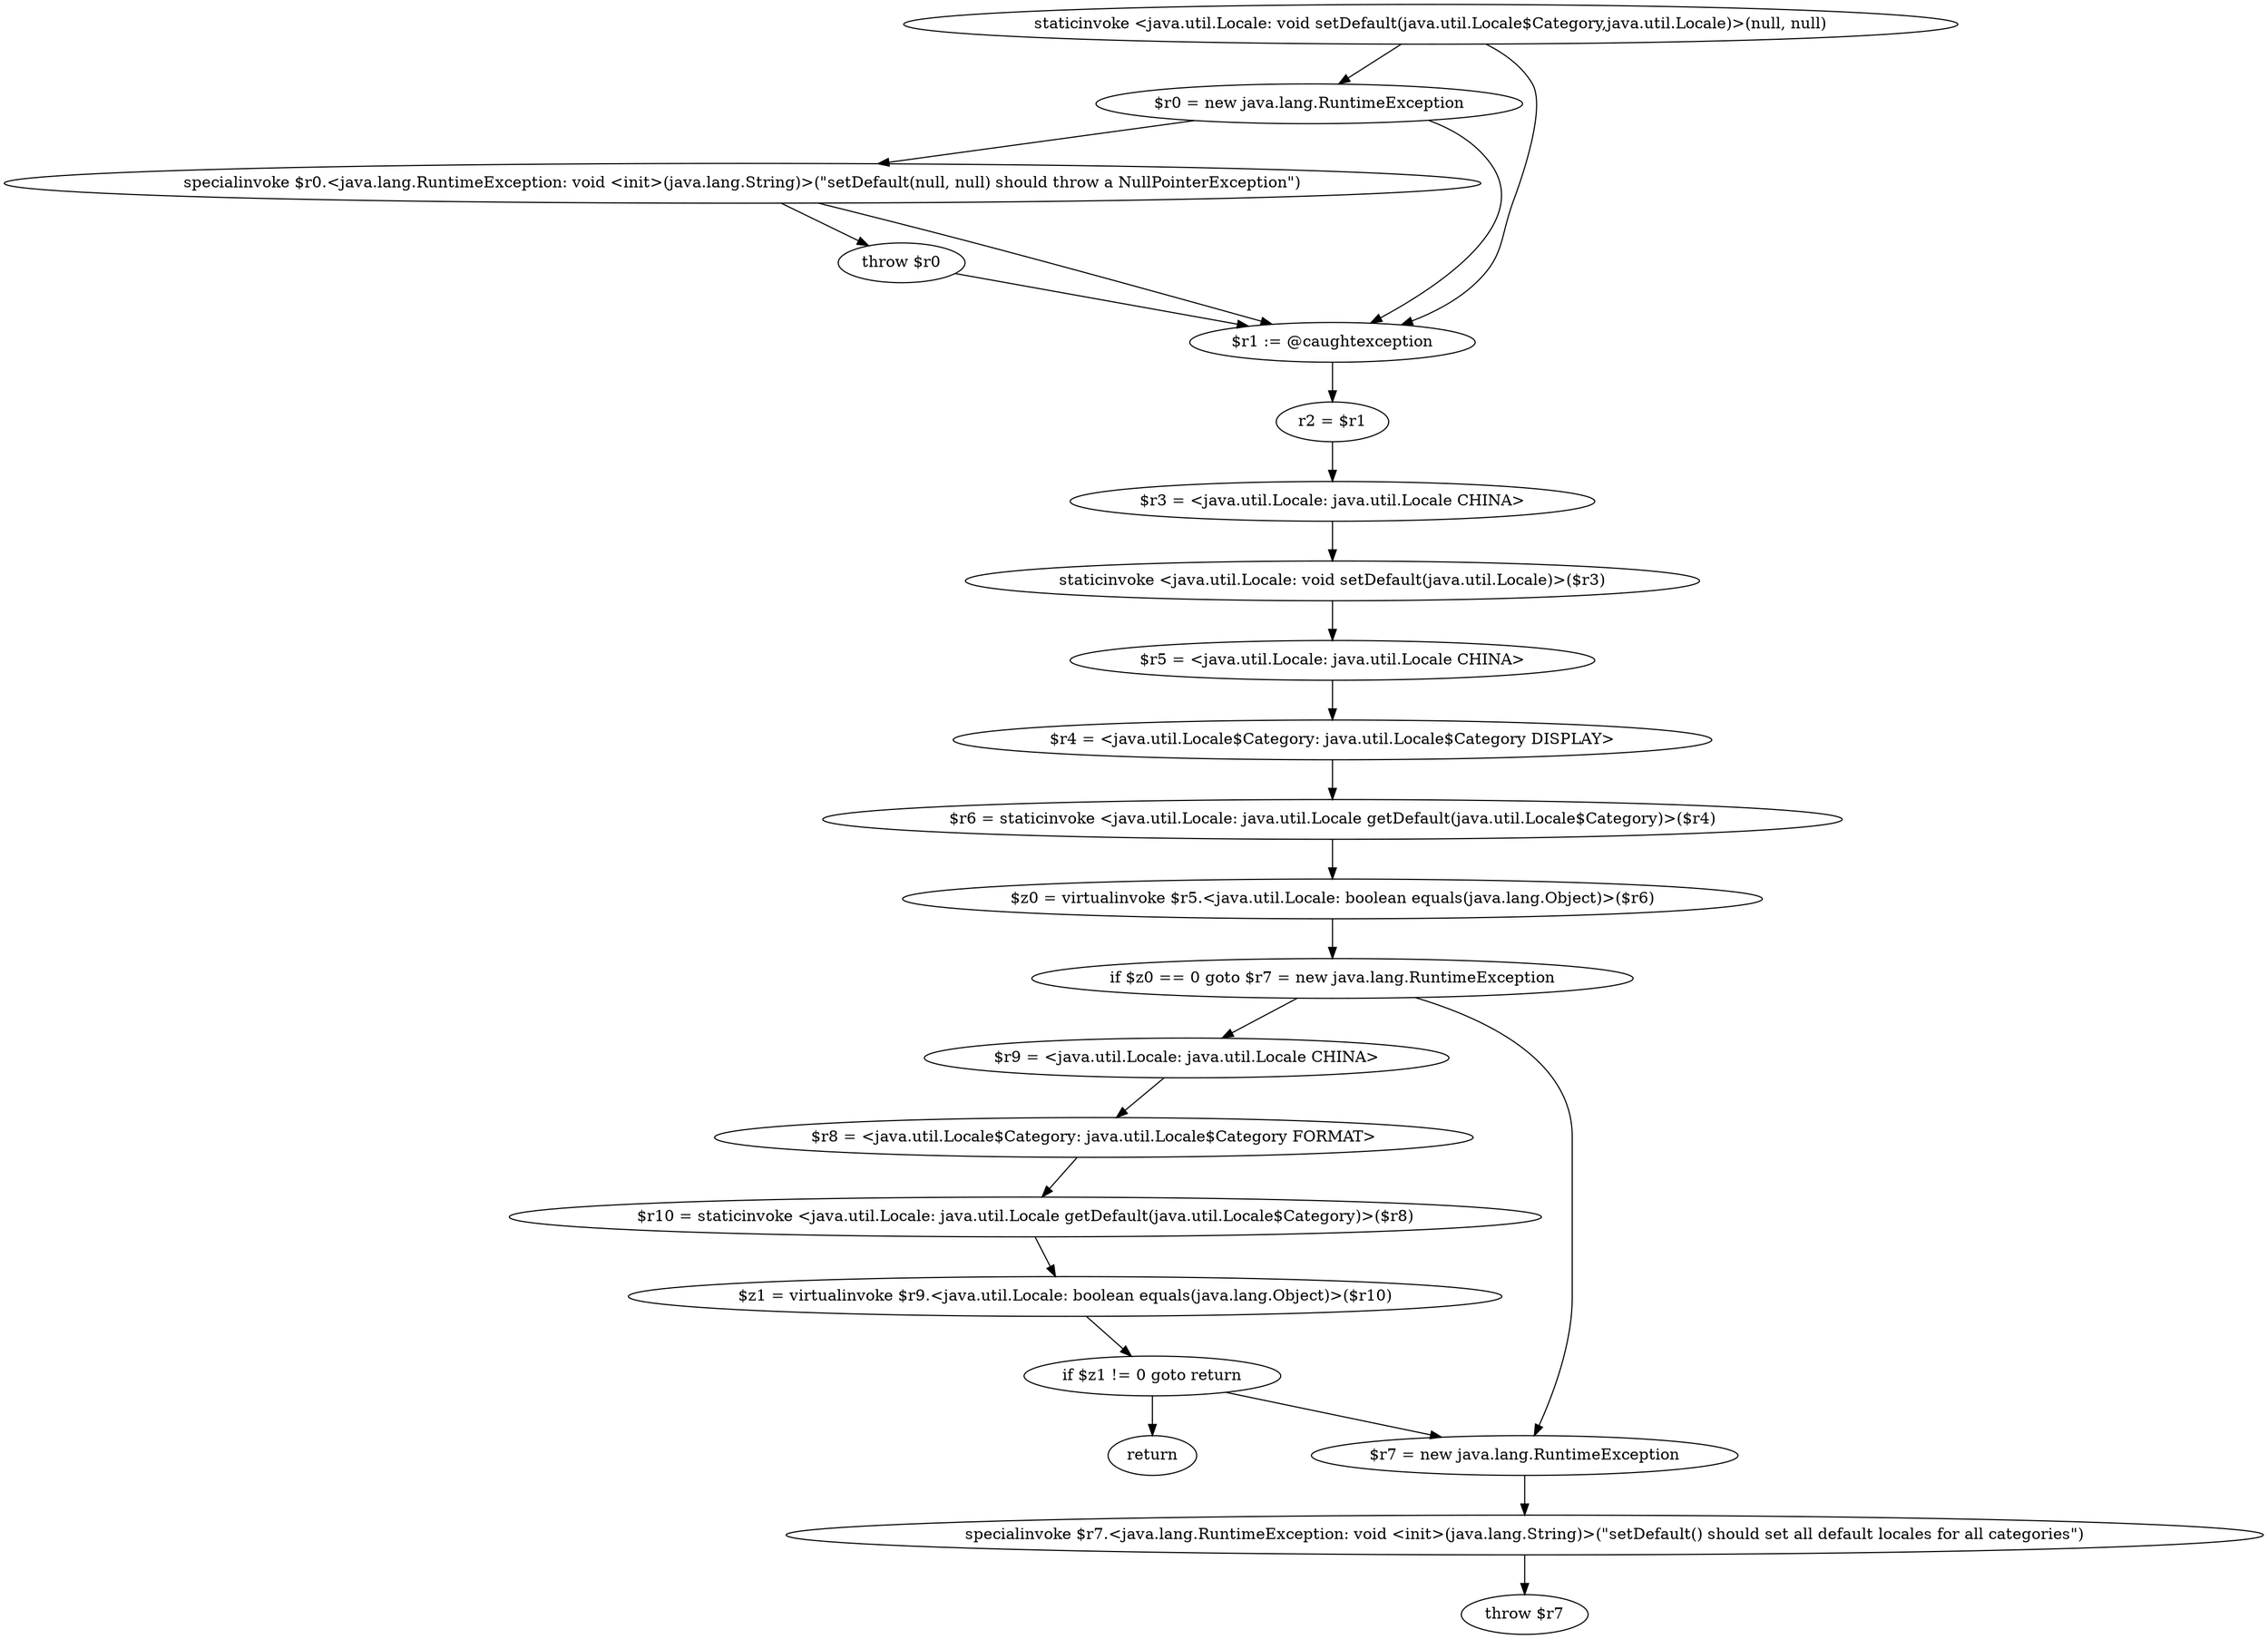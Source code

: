 digraph "unitGraph" {
    "staticinvoke <java.util.Locale: void setDefault(java.util.Locale$Category,java.util.Locale)>(null, null)"
    "$r0 = new java.lang.RuntimeException"
    "specialinvoke $r0.<java.lang.RuntimeException: void <init>(java.lang.String)>(\"setDefault(null, null) should throw a NullPointerException\")"
    "throw $r0"
    "$r1 := @caughtexception"
    "r2 = $r1"
    "$r3 = <java.util.Locale: java.util.Locale CHINA>"
    "staticinvoke <java.util.Locale: void setDefault(java.util.Locale)>($r3)"
    "$r5 = <java.util.Locale: java.util.Locale CHINA>"
    "$r4 = <java.util.Locale$Category: java.util.Locale$Category DISPLAY>"
    "$r6 = staticinvoke <java.util.Locale: java.util.Locale getDefault(java.util.Locale$Category)>($r4)"
    "$z0 = virtualinvoke $r5.<java.util.Locale: boolean equals(java.lang.Object)>($r6)"
    "if $z0 == 0 goto $r7 = new java.lang.RuntimeException"
    "$r9 = <java.util.Locale: java.util.Locale CHINA>"
    "$r8 = <java.util.Locale$Category: java.util.Locale$Category FORMAT>"
    "$r10 = staticinvoke <java.util.Locale: java.util.Locale getDefault(java.util.Locale$Category)>($r8)"
    "$z1 = virtualinvoke $r9.<java.util.Locale: boolean equals(java.lang.Object)>($r10)"
    "if $z1 != 0 goto return"
    "$r7 = new java.lang.RuntimeException"
    "specialinvoke $r7.<java.lang.RuntimeException: void <init>(java.lang.String)>(\"setDefault() should set all default locales for all categories\")"
    "throw $r7"
    "return"
    "staticinvoke <java.util.Locale: void setDefault(java.util.Locale$Category,java.util.Locale)>(null, null)"->"$r0 = new java.lang.RuntimeException";
    "staticinvoke <java.util.Locale: void setDefault(java.util.Locale$Category,java.util.Locale)>(null, null)"->"$r1 := @caughtexception";
    "$r0 = new java.lang.RuntimeException"->"specialinvoke $r0.<java.lang.RuntimeException: void <init>(java.lang.String)>(\"setDefault(null, null) should throw a NullPointerException\")";
    "$r0 = new java.lang.RuntimeException"->"$r1 := @caughtexception";
    "specialinvoke $r0.<java.lang.RuntimeException: void <init>(java.lang.String)>(\"setDefault(null, null) should throw a NullPointerException\")"->"throw $r0";
    "specialinvoke $r0.<java.lang.RuntimeException: void <init>(java.lang.String)>(\"setDefault(null, null) should throw a NullPointerException\")"->"$r1 := @caughtexception";
    "throw $r0"->"$r1 := @caughtexception";
    "$r1 := @caughtexception"->"r2 = $r1";
    "r2 = $r1"->"$r3 = <java.util.Locale: java.util.Locale CHINA>";
    "$r3 = <java.util.Locale: java.util.Locale CHINA>"->"staticinvoke <java.util.Locale: void setDefault(java.util.Locale)>($r3)";
    "staticinvoke <java.util.Locale: void setDefault(java.util.Locale)>($r3)"->"$r5 = <java.util.Locale: java.util.Locale CHINA>";
    "$r5 = <java.util.Locale: java.util.Locale CHINA>"->"$r4 = <java.util.Locale$Category: java.util.Locale$Category DISPLAY>";
    "$r4 = <java.util.Locale$Category: java.util.Locale$Category DISPLAY>"->"$r6 = staticinvoke <java.util.Locale: java.util.Locale getDefault(java.util.Locale$Category)>($r4)";
    "$r6 = staticinvoke <java.util.Locale: java.util.Locale getDefault(java.util.Locale$Category)>($r4)"->"$z0 = virtualinvoke $r5.<java.util.Locale: boolean equals(java.lang.Object)>($r6)";
    "$z0 = virtualinvoke $r5.<java.util.Locale: boolean equals(java.lang.Object)>($r6)"->"if $z0 == 0 goto $r7 = new java.lang.RuntimeException";
    "if $z0 == 0 goto $r7 = new java.lang.RuntimeException"->"$r9 = <java.util.Locale: java.util.Locale CHINA>";
    "if $z0 == 0 goto $r7 = new java.lang.RuntimeException"->"$r7 = new java.lang.RuntimeException";
    "$r9 = <java.util.Locale: java.util.Locale CHINA>"->"$r8 = <java.util.Locale$Category: java.util.Locale$Category FORMAT>";
    "$r8 = <java.util.Locale$Category: java.util.Locale$Category FORMAT>"->"$r10 = staticinvoke <java.util.Locale: java.util.Locale getDefault(java.util.Locale$Category)>($r8)";
    "$r10 = staticinvoke <java.util.Locale: java.util.Locale getDefault(java.util.Locale$Category)>($r8)"->"$z1 = virtualinvoke $r9.<java.util.Locale: boolean equals(java.lang.Object)>($r10)";
    "$z1 = virtualinvoke $r9.<java.util.Locale: boolean equals(java.lang.Object)>($r10)"->"if $z1 != 0 goto return";
    "if $z1 != 0 goto return"->"$r7 = new java.lang.RuntimeException";
    "if $z1 != 0 goto return"->"return";
    "$r7 = new java.lang.RuntimeException"->"specialinvoke $r7.<java.lang.RuntimeException: void <init>(java.lang.String)>(\"setDefault() should set all default locales for all categories\")";
    "specialinvoke $r7.<java.lang.RuntimeException: void <init>(java.lang.String)>(\"setDefault() should set all default locales for all categories\")"->"throw $r7";
}
